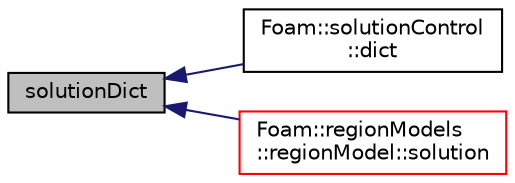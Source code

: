 digraph "solutionDict"
{
  bgcolor="transparent";
  edge [fontname="Helvetica",fontsize="10",labelfontname="Helvetica",labelfontsize="10"];
  node [fontname="Helvetica",fontsize="10",shape=record];
  rankdir="LR";
  Node1 [label="solutionDict",height=0.2,width=0.4,color="black", fillcolor="grey75", style="filled", fontcolor="black"];
  Node1 -> Node2 [dir="back",color="midnightblue",fontsize="10",style="solid",fontname="Helvetica"];
  Node2 [label="Foam::solutionControl\l::dict",height=0.2,width=0.4,color="black",URL="$a02380.html#a193891e89d96c3d3699885e60fe0a609",tooltip="Return the solution dictionary. "];
  Node1 -> Node3 [dir="back",color="midnightblue",fontsize="10",style="solid",fontname="Helvetica"];
  Node3 [label="Foam::regionModels\l::regionModel::solution",height=0.2,width=0.4,color="red",URL="$a02133.html#acc62a43849574ec22542de93bc80b149",tooltip="Return the solution dictionary. "];
}
